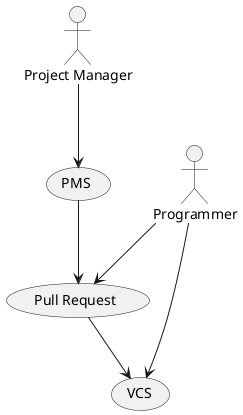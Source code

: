 @startuml
actor "Project Manager" as pm
actor Programmer as p1
(PMS) as pms
(VCS) as vcs

pm --> pms
pms --> (Pull Request)
(Pull Request) --> vcs
p1 --> (Pull Request)
p1 --> vcs

@enduml
